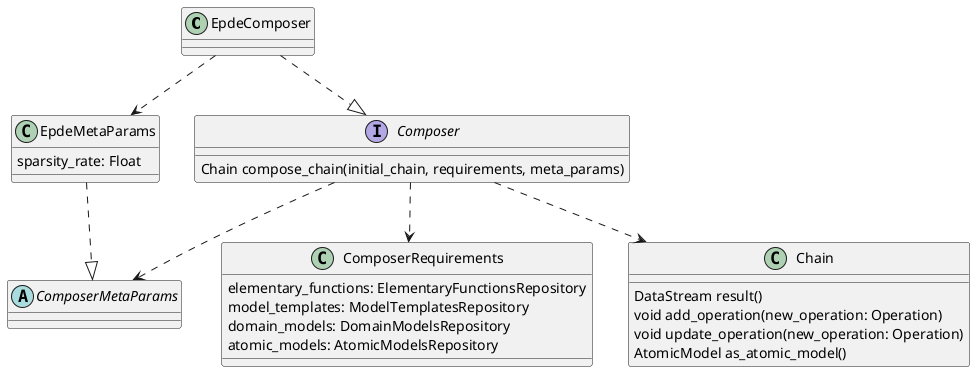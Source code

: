 @startuml

class EpdeComposer
class EpdeMetaParams {
    sparsity_rate: Float
}

interface Composer {

    Chain compose_chain(initial_chain, requirements, meta_params)

}

class ComposerRequirements {
    elementary_functions: ElementaryFunctionsRepository
    model_templates: ModelTemplatesRepository
    domain_models: DomainModelsRepository
    atomic_models: AtomicModelsRepository
}

abstract class ComposerMetaParams

class Chain {
    DataStream result()
    void add_operation(new_operation: Operation)
    void update_operation(new_operation: Operation)
    AtomicModel as_atomic_model()
}


Composer ..> ComposerRequirements
Composer ..> ComposerMetaParams
Composer ..> Chain


EpdeComposer ..|> Composer
EpdeMetaParams ..|> ComposerMetaParams
EpdeComposer ..> EpdeMetaParams




@enduml